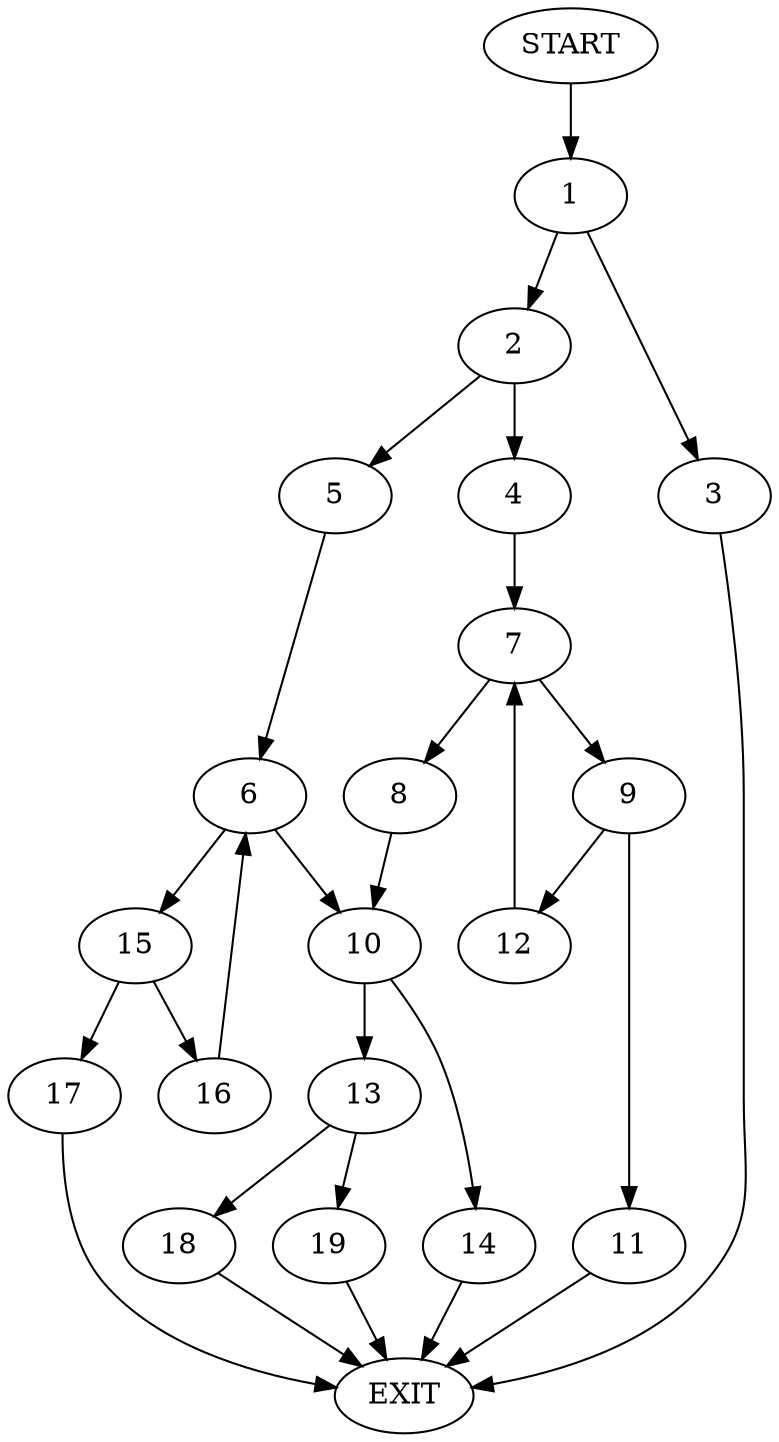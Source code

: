 digraph {
0 [label="START"]
20 [label="EXIT"]
0 -> 1
1 -> 2
1 -> 3
3 -> 20
2 -> 4
2 -> 5
5 -> 6
4 -> 7
7 -> 8
7 -> 9
8 -> 10
9 -> 11
9 -> 12
11 -> 20
12 -> 7
10 -> 13
10 -> 14
6 -> 15
6 -> 10
15 -> 16
15 -> 17
17 -> 20
16 -> 6
14 -> 20
13 -> 18
13 -> 19
19 -> 20
18 -> 20
}
